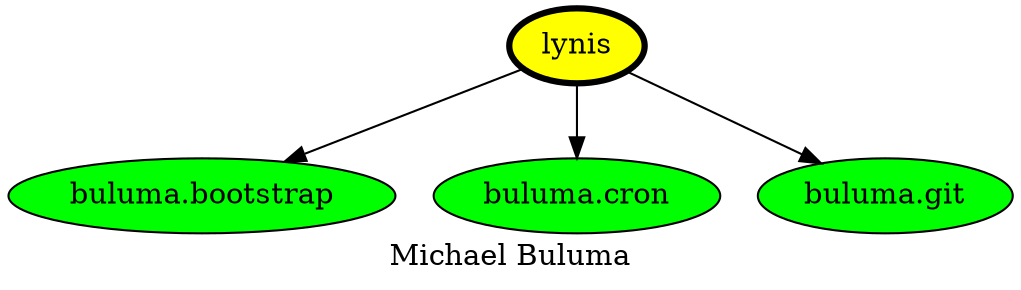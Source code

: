 digraph PhiloDilemma {
  label = "Michael Buluma" ;
  overlap=false
  {
    "lynis" [fillcolor=yellow style=filled penwidth=3]
    "buluma.bootstrap" [fillcolor=green style=filled]
    "buluma.cron" [fillcolor=green style=filled]
    "buluma.git" [fillcolor=green style=filled]
  }
  "lynis" -> "buluma.bootstrap"
  "lynis" -> "buluma.cron"
  "lynis" -> "buluma.git"
}
